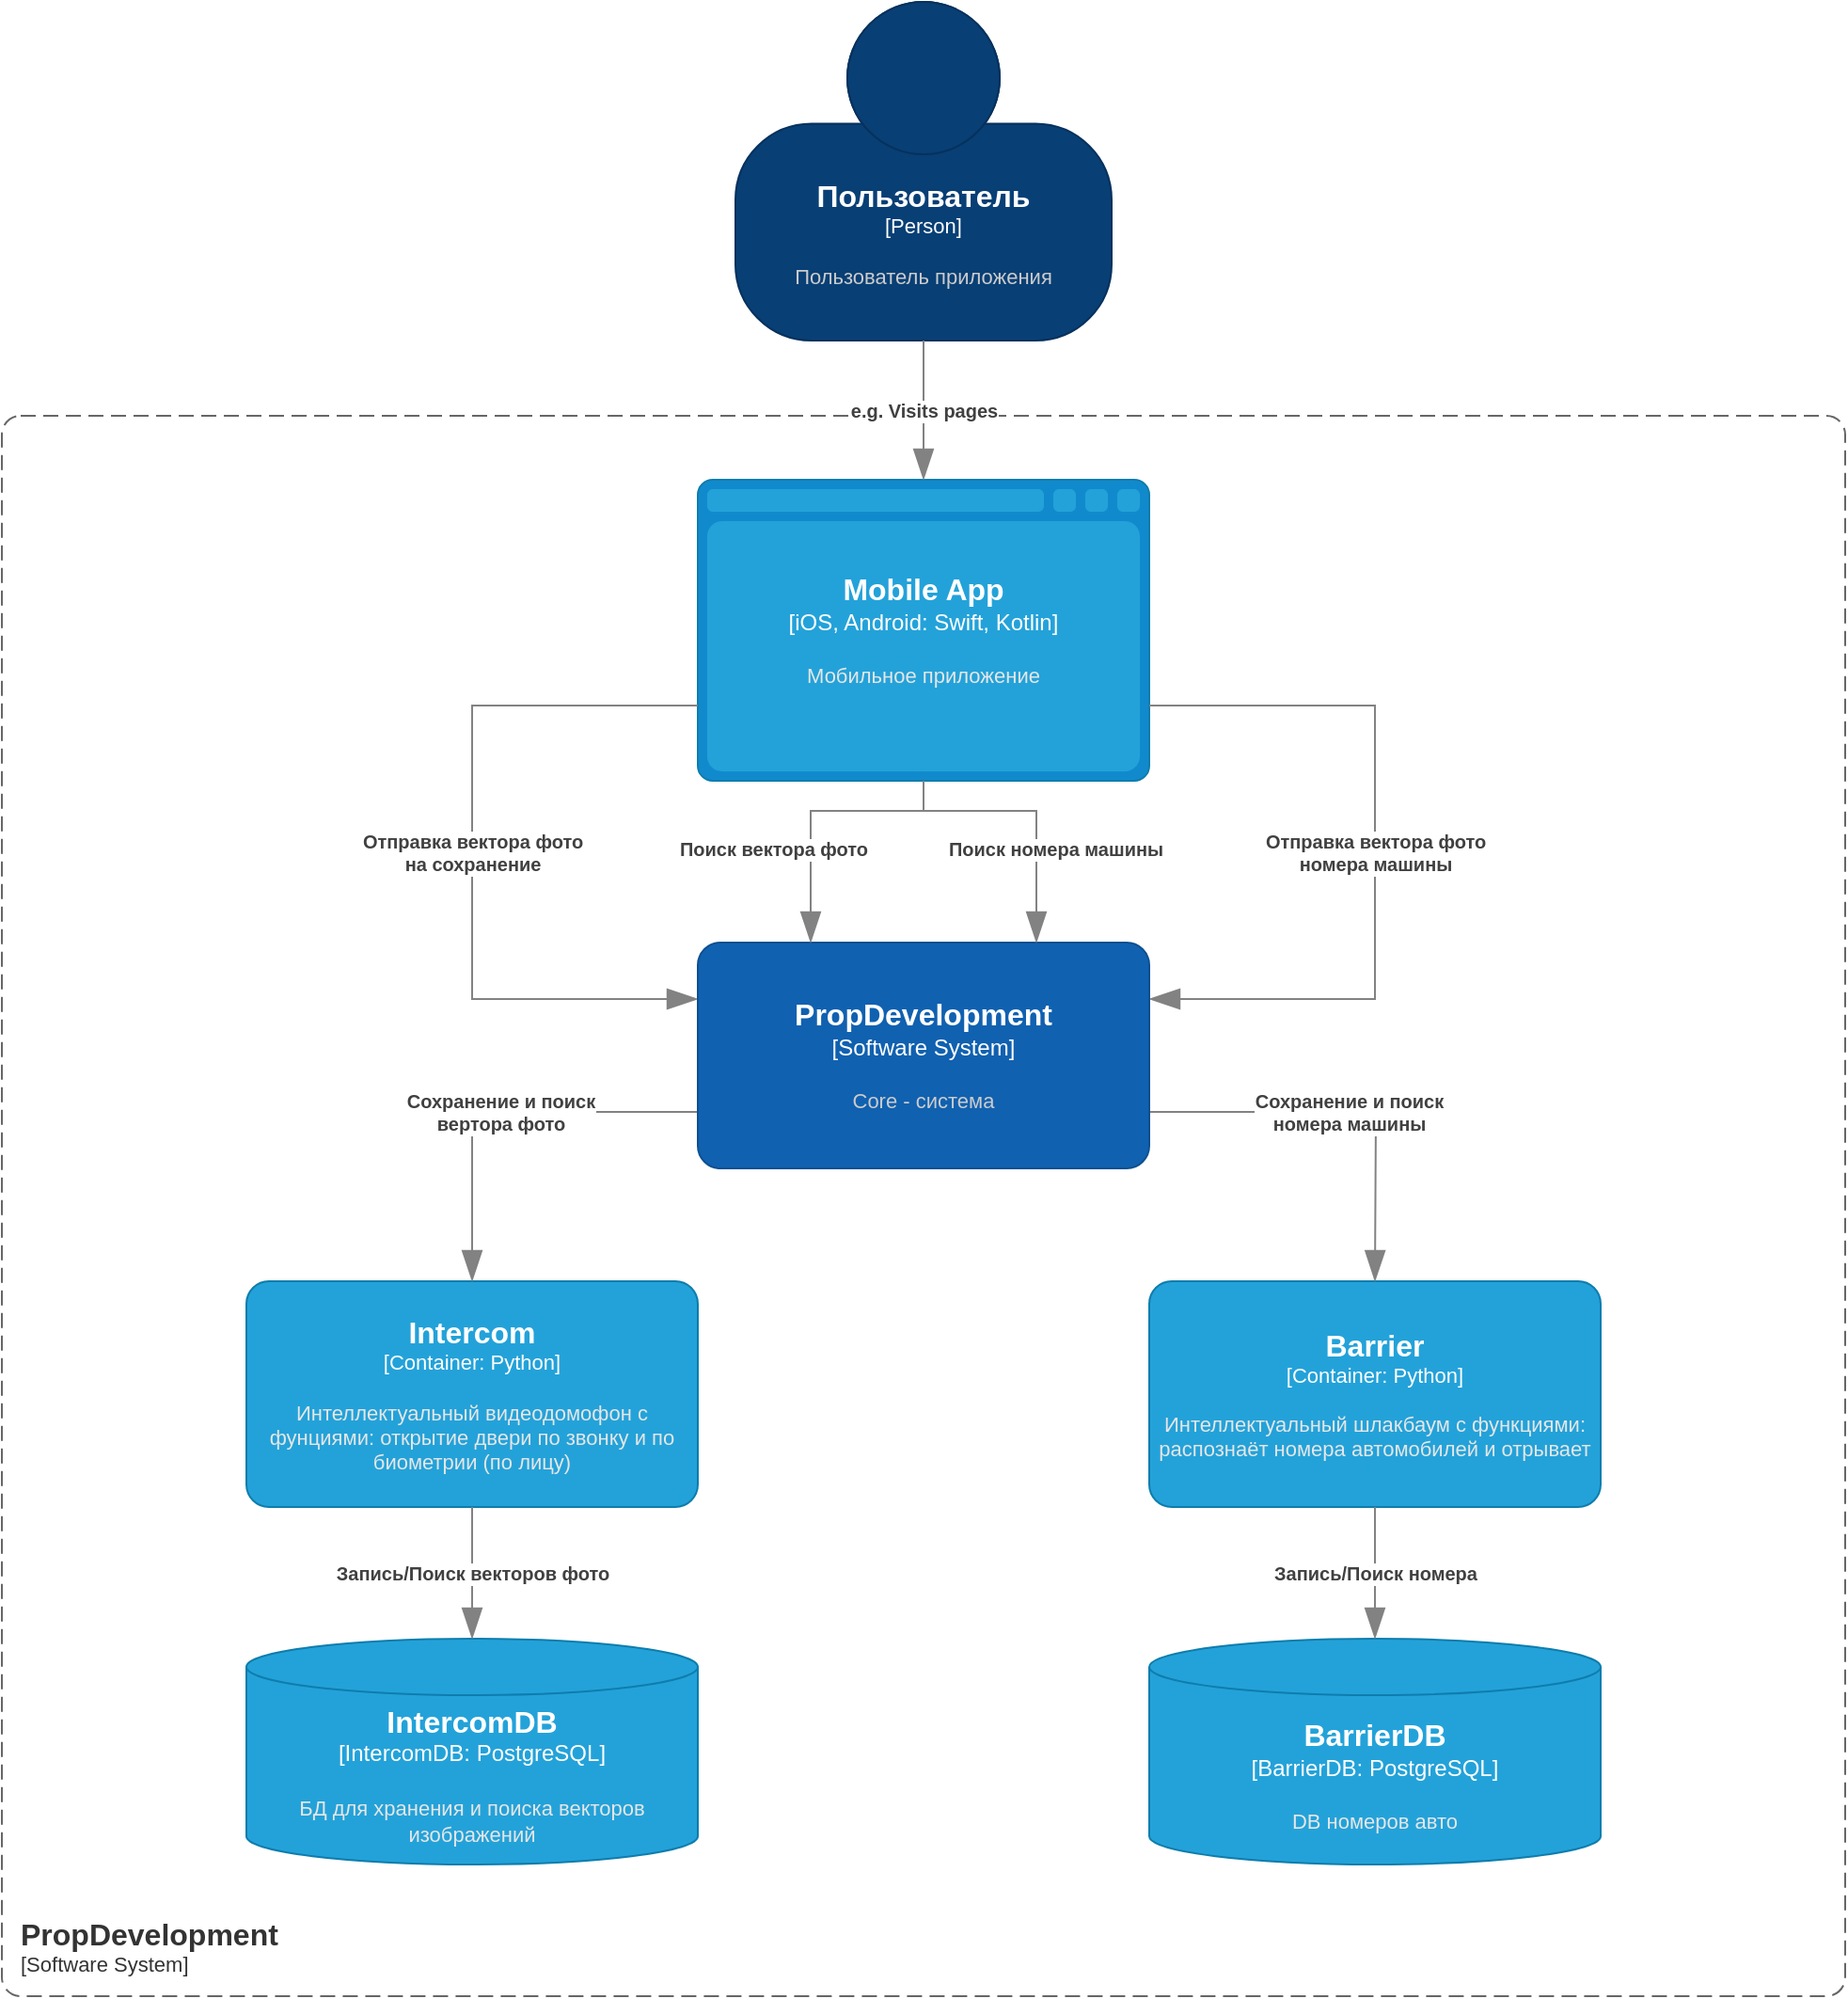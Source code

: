 <mxfile version="26.0.7">
  <diagram name="Страница — 1" id="fyjaBOu7l-eJXqJg6__q">
    <mxGraphModel dx="752" dy="828" grid="1" gridSize="10" guides="1" tooltips="1" connect="1" arrows="1" fold="1" page="1" pageScale="1" pageWidth="1169" pageHeight="827" math="0" shadow="0">
      <root>
        <mxCell id="0" />
        <mxCell id="1" parent="0" />
        <object placeholders="1" c4Name="Пользователь" c4Type="Person" c4Description="Пользователь приложения" label="&lt;font style=&quot;font-size: 16px&quot;&gt;&lt;b&gt;%c4Name%&lt;/b&gt;&lt;/font&gt;&lt;div&gt;[%c4Type%]&lt;/div&gt;&lt;br&gt;&lt;div&gt;&lt;font style=&quot;font-size: 11px&quot;&gt;&lt;font color=&quot;#cccccc&quot;&gt;%c4Description%&lt;/font&gt;&lt;/div&gt;" id="gPaVK96pm4moONNKg1Jn-1">
          <mxCell style="html=1;fontSize=11;dashed=0;whiteSpace=wrap;fillColor=#083F75;strokeColor=#06315C;fontColor=#ffffff;shape=mxgraph.c4.person2;align=center;metaEdit=1;points=[[0.5,0,0],[1,0.5,0],[1,0.75,0],[0.75,1,0],[0.5,1,0],[0.25,1,0],[0,0.75,0],[0,0.5,0]];resizable=0;" parent="1" vertex="1">
            <mxGeometry x="530" y="80" width="200" height="180" as="geometry" />
          </mxCell>
        </object>
        <object placeholders="1" c4Name="PropDevelopment" c4Type="SystemScopeBoundary" c4Application="Software System" label="&lt;font style=&quot;font-size: 16px&quot;&gt;&lt;b&gt;&lt;div style=&quot;text-align: left&quot;&gt;%c4Name%&lt;/div&gt;&lt;/b&gt;&lt;/font&gt;&lt;div style=&quot;text-align: left&quot;&gt;[%c4Application%]&lt;/div&gt;" id="gPaVK96pm4moONNKg1Jn-2">
          <mxCell style="rounded=1;fontSize=11;whiteSpace=wrap;html=1;dashed=1;arcSize=20;fillColor=none;strokeColor=#666666;fontColor=#333333;labelBackgroundColor=none;align=left;verticalAlign=bottom;labelBorderColor=none;spacingTop=0;spacing=10;dashPattern=8 4;metaEdit=1;rotatable=0;perimeter=rectanglePerimeter;noLabel=0;labelPadding=0;allowArrows=0;connectable=0;expand=0;recursiveResize=0;editable=1;pointerEvents=0;absoluteArcSize=1;points=[[0.25,0,0],[0.5,0,0],[0.75,0,0],[1,0.25,0],[1,0.5,0],[1,0.75,0],[0.75,1,0],[0.5,1,0],[0.25,1,0],[0,0.75,0],[0,0.5,0],[0,0.25,0]];" parent="1" vertex="1">
            <mxGeometry x="140" y="300" width="980" height="840" as="geometry" />
          </mxCell>
        </object>
        <object placeholders="1" c4Type="Mobile App" c4Container="iOS, Android" c4Technology="Swift, Kotlin" c4Description="Мобильное приложение" label="&lt;font style=&quot;font-size: 16px&quot;&gt;&lt;b&gt;%c4Type%&lt;/b&gt;&lt;/font&gt;&lt;div&gt;[%c4Container%:&amp;nbsp;%c4Technology%]&lt;/div&gt;&lt;br&gt;&lt;div&gt;&lt;font style=&quot;font-size: 11px&quot;&gt;&lt;font color=&quot;#E6E6E6&quot;&gt;%c4Description%&lt;/font&gt;&lt;/div&gt;" id="gPaVK96pm4moONNKg1Jn-3">
          <mxCell style="shape=mxgraph.c4.webBrowserContainer2;whiteSpace=wrap;html=1;boundedLbl=1;rounded=0;labelBackgroundColor=none;strokeColor=#118ACD;fillColor=#23A2D9;strokeColor=#118ACD;strokeColor2=#0E7DAD;fontSize=12;fontColor=#ffffff;align=center;metaEdit=1;points=[[0.5,0,0],[1,0.25,0],[1,0.5,0],[1,0.75,0],[0.5,1,0],[0,0.75,0],[0,0.5,0],[0,0.25,0]];resizable=0;rotation=0;container=0;" parent="1" vertex="1">
            <mxGeometry x="510" y="334" width="240" height="160" as="geometry" />
          </mxCell>
        </object>
        <object placeholders="1" c4Type="Relationship" c4Description="Отправка вектора фото&#xa;на сохранение" label="&lt;div style=&quot;text-align: left&quot;&gt;&lt;div style=&quot;text-align: center&quot;&gt;&lt;b&gt;%c4Description%&lt;/b&gt;&lt;/div&gt;" id="gPaVK96pm4moONNKg1Jn-10">
          <mxCell style="endArrow=blockThin;html=1;fontSize=10;fontColor=#404040;strokeWidth=1;endFill=1;strokeColor=#828282;elbow=vertical;metaEdit=1;endSize=14;startSize=14;jumpStyle=arc;jumpSize=16;rounded=0;edgeStyle=orthogonalEdgeStyle;exitX=0;exitY=0.75;exitDx=0;exitDy=0;exitPerimeter=0;entryX=0;entryY=0.25;entryDx=0;entryDy=0;entryPerimeter=0;" parent="1" source="gPaVK96pm4moONNKg1Jn-3" target="gPaVK96pm4moONNKg1Jn-27" edge="1">
            <mxGeometry width="240" relative="1" as="geometry">
              <mxPoint x="660" y="370" as="sourcePoint" />
              <mxPoint x="510" y="610" as="targetPoint" />
              <Array as="points">
                <mxPoint x="390" y="454" />
                <mxPoint x="390" y="610" />
              </Array>
            </mxGeometry>
          </mxCell>
        </object>
        <object placeholders="1" c4Type="IntercomDB" c4Container="IntercomDB" c4Technology="PostgreSQL" c4Description="БД для хранения и поиска векторов изображений" label="&lt;font style=&quot;font-size: 16px&quot;&gt;&lt;b&gt;%c4Type%&lt;/b&gt;&lt;/font&gt;&lt;div&gt;[%c4Container%:&amp;nbsp;%c4Technology%]&lt;/div&gt;&lt;br&gt;&lt;div&gt;&lt;font style=&quot;font-size: 11px&quot;&gt;&lt;font color=&quot;#E6E6E6&quot;&gt;%c4Description%&lt;/font&gt;&lt;/div&gt;" id="gPaVK96pm4moONNKg1Jn-11">
          <mxCell style="shape=cylinder3;size=15;whiteSpace=wrap;html=1;boundedLbl=1;rounded=0;labelBackgroundColor=none;fillColor=#23A2D9;fontSize=12;fontColor=#ffffff;align=center;strokeColor=#0E7DAD;metaEdit=1;points=[[0.5,0,0],[1,0.25,0],[1,0.5,0],[1,0.75,0],[0.5,1,0],[0,0.75,0],[0,0.5,0],[0,0.25,0]];resizable=0;" parent="1" vertex="1">
            <mxGeometry x="270" y="950" width="240" height="120" as="geometry" />
          </mxCell>
        </object>
        <object placeholders="1" c4Name="Intercom" c4Type="Container" c4Technology="Python" c4Description="Интеллектуальный видеодомофон с фунциями: открытие двери по звонку и по биометрии (по лицу)" label="&lt;font style=&quot;font-size: 16px&quot;&gt;&lt;b&gt;%c4Name%&lt;/b&gt;&lt;/font&gt;&lt;div&gt;[%c4Type%: %c4Technology%]&lt;/div&gt;&lt;br&gt;&lt;div&gt;&lt;font style=&quot;font-size: 11px&quot;&gt;&lt;font color=&quot;#E6E6E6&quot;&gt;%c4Description%&lt;/font&gt;&lt;/div&gt;" id="gPaVK96pm4moONNKg1Jn-12">
          <mxCell style="rounded=1;whiteSpace=wrap;html=1;fontSize=11;labelBackgroundColor=none;fillColor=#23A2D9;fontColor=#ffffff;align=center;arcSize=10;strokeColor=#0E7DAD;metaEdit=1;resizable=0;points=[[0.25,0,0],[0.5,0,0],[0.75,0,0],[1,0.25,0],[1,0.5,0],[1,0.75,0],[0.75,1,0],[0.5,1,0],[0.25,1,0],[0,0.75,0],[0,0.5,0],[0,0.25,0]];" parent="1" vertex="1">
            <mxGeometry x="270" y="760" width="240" height="120" as="geometry" />
          </mxCell>
        </object>
        <object placeholders="1" c4Name="Barrier" c4Type="Container" c4Technology="Python" c4Description="Интеллектуальный шлакбаум с функциями: распознаёт номера автомобилей и отрывает" label="&lt;font style=&quot;font-size: 16px&quot;&gt;&lt;b&gt;%c4Name%&lt;/b&gt;&lt;/font&gt;&lt;div&gt;[%c4Type%: %c4Technology%]&lt;/div&gt;&lt;br&gt;&lt;div&gt;&lt;font style=&quot;font-size: 11px&quot;&gt;&lt;font color=&quot;#E6E6E6&quot;&gt;%c4Description%&lt;/font&gt;&lt;/div&gt;" id="gPaVK96pm4moONNKg1Jn-13">
          <mxCell style="rounded=1;whiteSpace=wrap;html=1;fontSize=11;labelBackgroundColor=none;fillColor=#23A2D9;fontColor=#ffffff;align=center;arcSize=10;strokeColor=#0E7DAD;metaEdit=1;resizable=0;points=[[0.25,0,0],[0.5,0,0],[0.75,0,0],[1,0.25,0],[1,0.5,0],[1,0.75,0],[0.75,1,0],[0.5,1,0],[0.25,1,0],[0,0.75,0],[0,0.5,0],[0,0.25,0]];" parent="1" vertex="1">
            <mxGeometry x="750" y="760" width="240" height="120" as="geometry" />
          </mxCell>
        </object>
        <object placeholders="1" c4Type="BarrierDB" c4Container="BarrierDB" c4Technology="PostgreSQL" c4Description="DB номеров авто" label="&lt;font style=&quot;font-size: 16px&quot;&gt;&lt;b&gt;%c4Type%&lt;/b&gt;&lt;/font&gt;&lt;div&gt;[%c4Container%:&amp;nbsp;%c4Technology%]&lt;/div&gt;&lt;br&gt;&lt;div&gt;&lt;font style=&quot;font-size: 11px&quot;&gt;&lt;font color=&quot;#E6E6E6&quot;&gt;%c4Description%&lt;/font&gt;&lt;/div&gt;" id="gPaVK96pm4moONNKg1Jn-14">
          <mxCell style="shape=cylinder3;size=15;whiteSpace=wrap;html=1;boundedLbl=1;rounded=0;labelBackgroundColor=none;fillColor=#23A2D9;fontSize=12;fontColor=#ffffff;align=center;strokeColor=#0E7DAD;metaEdit=1;points=[[0.5,0,0],[1,0.25,0],[1,0.5,0],[1,0.75,0],[0.5,1,0],[0,0.75,0],[0,0.5,0],[0,0.25,0]];resizable=0;" parent="1" vertex="1">
            <mxGeometry x="750" y="950" width="240" height="120" as="geometry" />
          </mxCell>
        </object>
        <object placeholders="1" c4Type="Relationship" c4Description="Отправка вектора фото &#xa;номера машины" label="&lt;div style=&quot;text-align: left&quot;&gt;&lt;div style=&quot;text-align: center&quot;&gt;&lt;b&gt;%c4Description%&lt;/b&gt;&lt;/div&gt;" id="gPaVK96pm4moONNKg1Jn-18">
          <mxCell style="endArrow=blockThin;html=1;fontSize=10;fontColor=#404040;strokeWidth=1;endFill=1;strokeColor=#828282;elbow=vertical;metaEdit=1;endSize=14;startSize=14;jumpStyle=arc;jumpSize=16;rounded=0;edgeStyle=orthogonalEdgeStyle;exitX=1;exitY=0.75;exitDx=0;exitDy=0;exitPerimeter=0;entryX=1;entryY=0.25;entryDx=0;entryDy=0;entryPerimeter=0;" parent="1" source="gPaVK96pm4moONNKg1Jn-3" target="gPaVK96pm4moONNKg1Jn-27" edge="1">
            <mxGeometry width="240" relative="1" as="geometry">
              <mxPoint x="770" y="520" as="sourcePoint" />
              <mxPoint x="750" y="610" as="targetPoint" />
              <Array as="points">
                <mxPoint x="870" y="454" />
                <mxPoint x="870" y="610" />
              </Array>
            </mxGeometry>
          </mxCell>
        </object>
        <object placeholders="1" c4Type="Relationship" c4Description="Сохранение и поиск&#xa;вертора фото" label="&lt;div style=&quot;text-align: left&quot;&gt;&lt;div style=&quot;text-align: center&quot;&gt;&lt;b&gt;%c4Description%&lt;/b&gt;&lt;/div&gt;" id="gPaVK96pm4moONNKg1Jn-19">
          <mxCell style="endArrow=blockThin;html=1;fontSize=10;fontColor=#404040;strokeWidth=1;endFill=1;strokeColor=#828282;elbow=vertical;metaEdit=1;endSize=14;startSize=14;jumpStyle=arc;jumpSize=16;rounded=0;edgeStyle=orthogonalEdgeStyle;exitX=0;exitY=0.75;exitDx=0;exitDy=0;exitPerimeter=0;" parent="1" source="gPaVK96pm4moONNKg1Jn-27" target="gPaVK96pm4moONNKg1Jn-12" edge="1">
            <mxGeometry width="240" relative="1" as="geometry">
              <mxPoint x="510" y="670" as="sourcePoint" />
              <mxPoint x="360" y="660" as="targetPoint" />
            </mxGeometry>
          </mxCell>
        </object>
        <object placeholders="1" c4Type="Relationship" c4Description="Сохранение и поиск&#xa;номера машины" label="&lt;div style=&quot;text-align: left&quot;&gt;&lt;div style=&quot;text-align: center&quot;&gt;&lt;b&gt;%c4Description%&lt;/b&gt;&lt;/div&gt;" id="gPaVK96pm4moONNKg1Jn-23">
          <mxCell style="endArrow=blockThin;html=1;fontSize=10;fontColor=#404040;strokeWidth=1;endFill=1;strokeColor=#828282;elbow=vertical;metaEdit=1;endSize=14;startSize=14;jumpStyle=arc;jumpSize=16;rounded=0;edgeStyle=orthogonalEdgeStyle;exitX=1;exitY=0.75;exitDx=0;exitDy=0;exitPerimeter=0;" parent="1" source="gPaVK96pm4moONNKg1Jn-27" edge="1">
            <mxGeometry width="240" relative="1" as="geometry">
              <mxPoint x="750" y="670" as="sourcePoint" />
              <mxPoint x="870" y="760" as="targetPoint" />
            </mxGeometry>
          </mxCell>
        </object>
        <object placeholders="1" c4Type="Relationship" c4Description="e.g. Visits pages" label="&lt;div style=&quot;text-align: left&quot;&gt;&lt;div style=&quot;text-align: center&quot;&gt;&lt;b&gt;%c4Description%&lt;/b&gt;&lt;/div&gt;" id="gPaVK96pm4moONNKg1Jn-24">
          <mxCell style="endArrow=blockThin;html=1;fontSize=10;fontColor=#404040;strokeWidth=1;endFill=1;strokeColor=#828282;elbow=vertical;metaEdit=1;endSize=14;startSize=14;jumpStyle=arc;jumpSize=16;rounded=0;edgeStyle=orthogonalEdgeStyle;exitX=0.5;exitY=1;exitDx=0;exitDy=0;exitPerimeter=0;entryX=0.5;entryY=0;entryDx=0;entryDy=0;entryPerimeter=0;" parent="1" source="gPaVK96pm4moONNKg1Jn-1" target="gPaVK96pm4moONNKg1Jn-3" edge="1">
            <mxGeometry width="240" relative="1" as="geometry">
              <mxPoint x="770" y="300" as="sourcePoint" />
              <mxPoint x="1010" y="300" as="targetPoint" />
            </mxGeometry>
          </mxCell>
        </object>
        <object placeholders="1" c4Type="Relationship" c4Description="Запись/Поиск векторов фото" label="&lt;div style=&quot;text-align: left&quot;&gt;&lt;div style=&quot;text-align: center&quot;&gt;&lt;b&gt;%c4Description%&lt;/b&gt;&lt;/div&gt;" id="gPaVK96pm4moONNKg1Jn-25">
          <mxCell style="endArrow=blockThin;html=1;fontSize=10;fontColor=#404040;strokeWidth=1;endFill=1;strokeColor=#828282;elbow=vertical;metaEdit=1;endSize=14;startSize=14;jumpStyle=arc;jumpSize=16;rounded=0;edgeStyle=orthogonalEdgeStyle;exitX=0.5;exitY=1;exitDx=0;exitDy=0;exitPerimeter=0;entryX=0.5;entryY=0;entryDx=0;entryDy=0;entryPerimeter=0;" parent="1" source="gPaVK96pm4moONNKg1Jn-12" target="gPaVK96pm4moONNKg1Jn-11" edge="1">
            <mxGeometry width="240" relative="1" as="geometry">
              <mxPoint x="600" y="860" as="sourcePoint" />
              <mxPoint x="840" y="860" as="targetPoint" />
            </mxGeometry>
          </mxCell>
        </object>
        <object placeholders="1" c4Type="Relationship" c4Description="Запись/Поиск номера" label="&lt;div style=&quot;text-align: left&quot;&gt;&lt;div style=&quot;text-align: center&quot;&gt;&lt;b&gt;%c4Description%&lt;/b&gt;&lt;/div&gt;" id="gPaVK96pm4moONNKg1Jn-26">
          <mxCell style="endArrow=blockThin;html=1;fontSize=10;fontColor=#404040;strokeWidth=1;endFill=1;strokeColor=#828282;elbow=vertical;metaEdit=1;endSize=14;startSize=14;jumpStyle=arc;jumpSize=16;rounded=0;edgeStyle=orthogonalEdgeStyle;exitX=0.5;exitY=1;exitDx=0;exitDy=0;exitPerimeter=0;entryX=0.5;entryY=0;entryDx=0;entryDy=0;entryPerimeter=0;" parent="1" source="gPaVK96pm4moONNKg1Jn-13" target="gPaVK96pm4moONNKg1Jn-14" edge="1">
            <mxGeometry width="240" relative="1" as="geometry">
              <mxPoint x="910" y="910" as="sourcePoint" />
              <mxPoint x="1150" y="910" as="targetPoint" />
              <mxPoint as="offset" />
            </mxGeometry>
          </mxCell>
        </object>
        <object placeholders="1" c4Name="PropDevelopment" c4Type="Software System" c4Description="Core - система" label="&lt;font style=&quot;font-size: 16px&quot;&gt;&lt;b&gt;%c4Name%&lt;/b&gt;&lt;/font&gt;&lt;div&gt;[%c4Type%]&lt;/div&gt;&lt;br&gt;&lt;div&gt;&lt;font style=&quot;font-size: 11px&quot;&gt;&lt;font color=&quot;#cccccc&quot;&gt;%c4Description%&lt;/font&gt;&lt;/div&gt;" id="gPaVK96pm4moONNKg1Jn-27">
          <mxCell style="rounded=1;whiteSpace=wrap;html=1;labelBackgroundColor=none;fillColor=#1061B0;fontColor=#ffffff;align=center;arcSize=10;strokeColor=#0D5091;metaEdit=1;resizable=0;points=[[0.25,0,0],[0.5,0,0],[0.75,0,0],[1,0.25,0],[1,0.5,0],[1,0.75,0],[0.75,1,0],[0.5,1,0],[0.25,1,0],[0,0.75,0],[0,0.5,0],[0,0.25,0]];" parent="1" vertex="1">
            <mxGeometry x="510" y="580" width="240" height="120" as="geometry" />
          </mxCell>
        </object>
        <object placeholders="1" c4Type="Relationship" c4Description="Поиск вектора фото" label="&lt;div style=&quot;text-align: left&quot;&gt;&lt;div style=&quot;text-align: center&quot;&gt;&lt;b&gt;%c4Description%&lt;/b&gt;&lt;/div&gt;" id="gPaVK96pm4moONNKg1Jn-28">
          <mxCell style="endArrow=blockThin;html=1;fontSize=10;fontColor=#404040;strokeWidth=1;endFill=1;strokeColor=#828282;elbow=vertical;metaEdit=1;endSize=14;startSize=14;jumpStyle=arc;jumpSize=16;rounded=0;edgeStyle=orthogonalEdgeStyle;exitX=0.5;exitY=1;exitDx=0;exitDy=0;exitPerimeter=0;entryX=0.25;entryY=0;entryDx=0;entryDy=0;entryPerimeter=0;" parent="1" source="gPaVK96pm4moONNKg1Jn-3" target="gPaVK96pm4moONNKg1Jn-27" edge="1">
            <mxGeometry x="0.315" y="-20" width="240" relative="1" as="geometry">
              <mxPoint x="520" y="464" as="sourcePoint" />
              <mxPoint x="520" y="620" as="targetPoint" />
              <Array as="points">
                <mxPoint x="630" y="510" />
                <mxPoint x="570" y="510" />
              </Array>
              <mxPoint as="offset" />
            </mxGeometry>
          </mxCell>
        </object>
        <object placeholders="1" c4Type="Relationship" c4Description="Поиск номера машины" label="&lt;div style=&quot;text-align: left&quot;&gt;&lt;div style=&quot;text-align: center&quot;&gt;&lt;b&gt;%c4Description%&lt;/b&gt;&lt;/div&gt;" id="gPaVK96pm4moONNKg1Jn-29">
          <mxCell style="endArrow=blockThin;html=1;fontSize=10;fontColor=#404040;strokeWidth=1;endFill=1;strokeColor=#828282;elbow=vertical;metaEdit=1;endSize=14;startSize=14;jumpStyle=arc;jumpSize=16;rounded=0;edgeStyle=orthogonalEdgeStyle;exitX=0.5;exitY=1;exitDx=0;exitDy=0;exitPerimeter=0;entryX=0.75;entryY=0;entryDx=0;entryDy=0;entryPerimeter=0;" parent="1" source="gPaVK96pm4moONNKg1Jn-3" target="gPaVK96pm4moONNKg1Jn-27" edge="1">
            <mxGeometry x="0.315" y="10" width="240" relative="1" as="geometry">
              <mxPoint x="760" y="464" as="sourcePoint" />
              <mxPoint x="760" y="620" as="targetPoint" />
              <Array as="points">
                <mxPoint x="630" y="510" />
                <mxPoint x="690" y="510" />
              </Array>
              <mxPoint as="offset" />
            </mxGeometry>
          </mxCell>
        </object>
      </root>
    </mxGraphModel>
  </diagram>
</mxfile>
